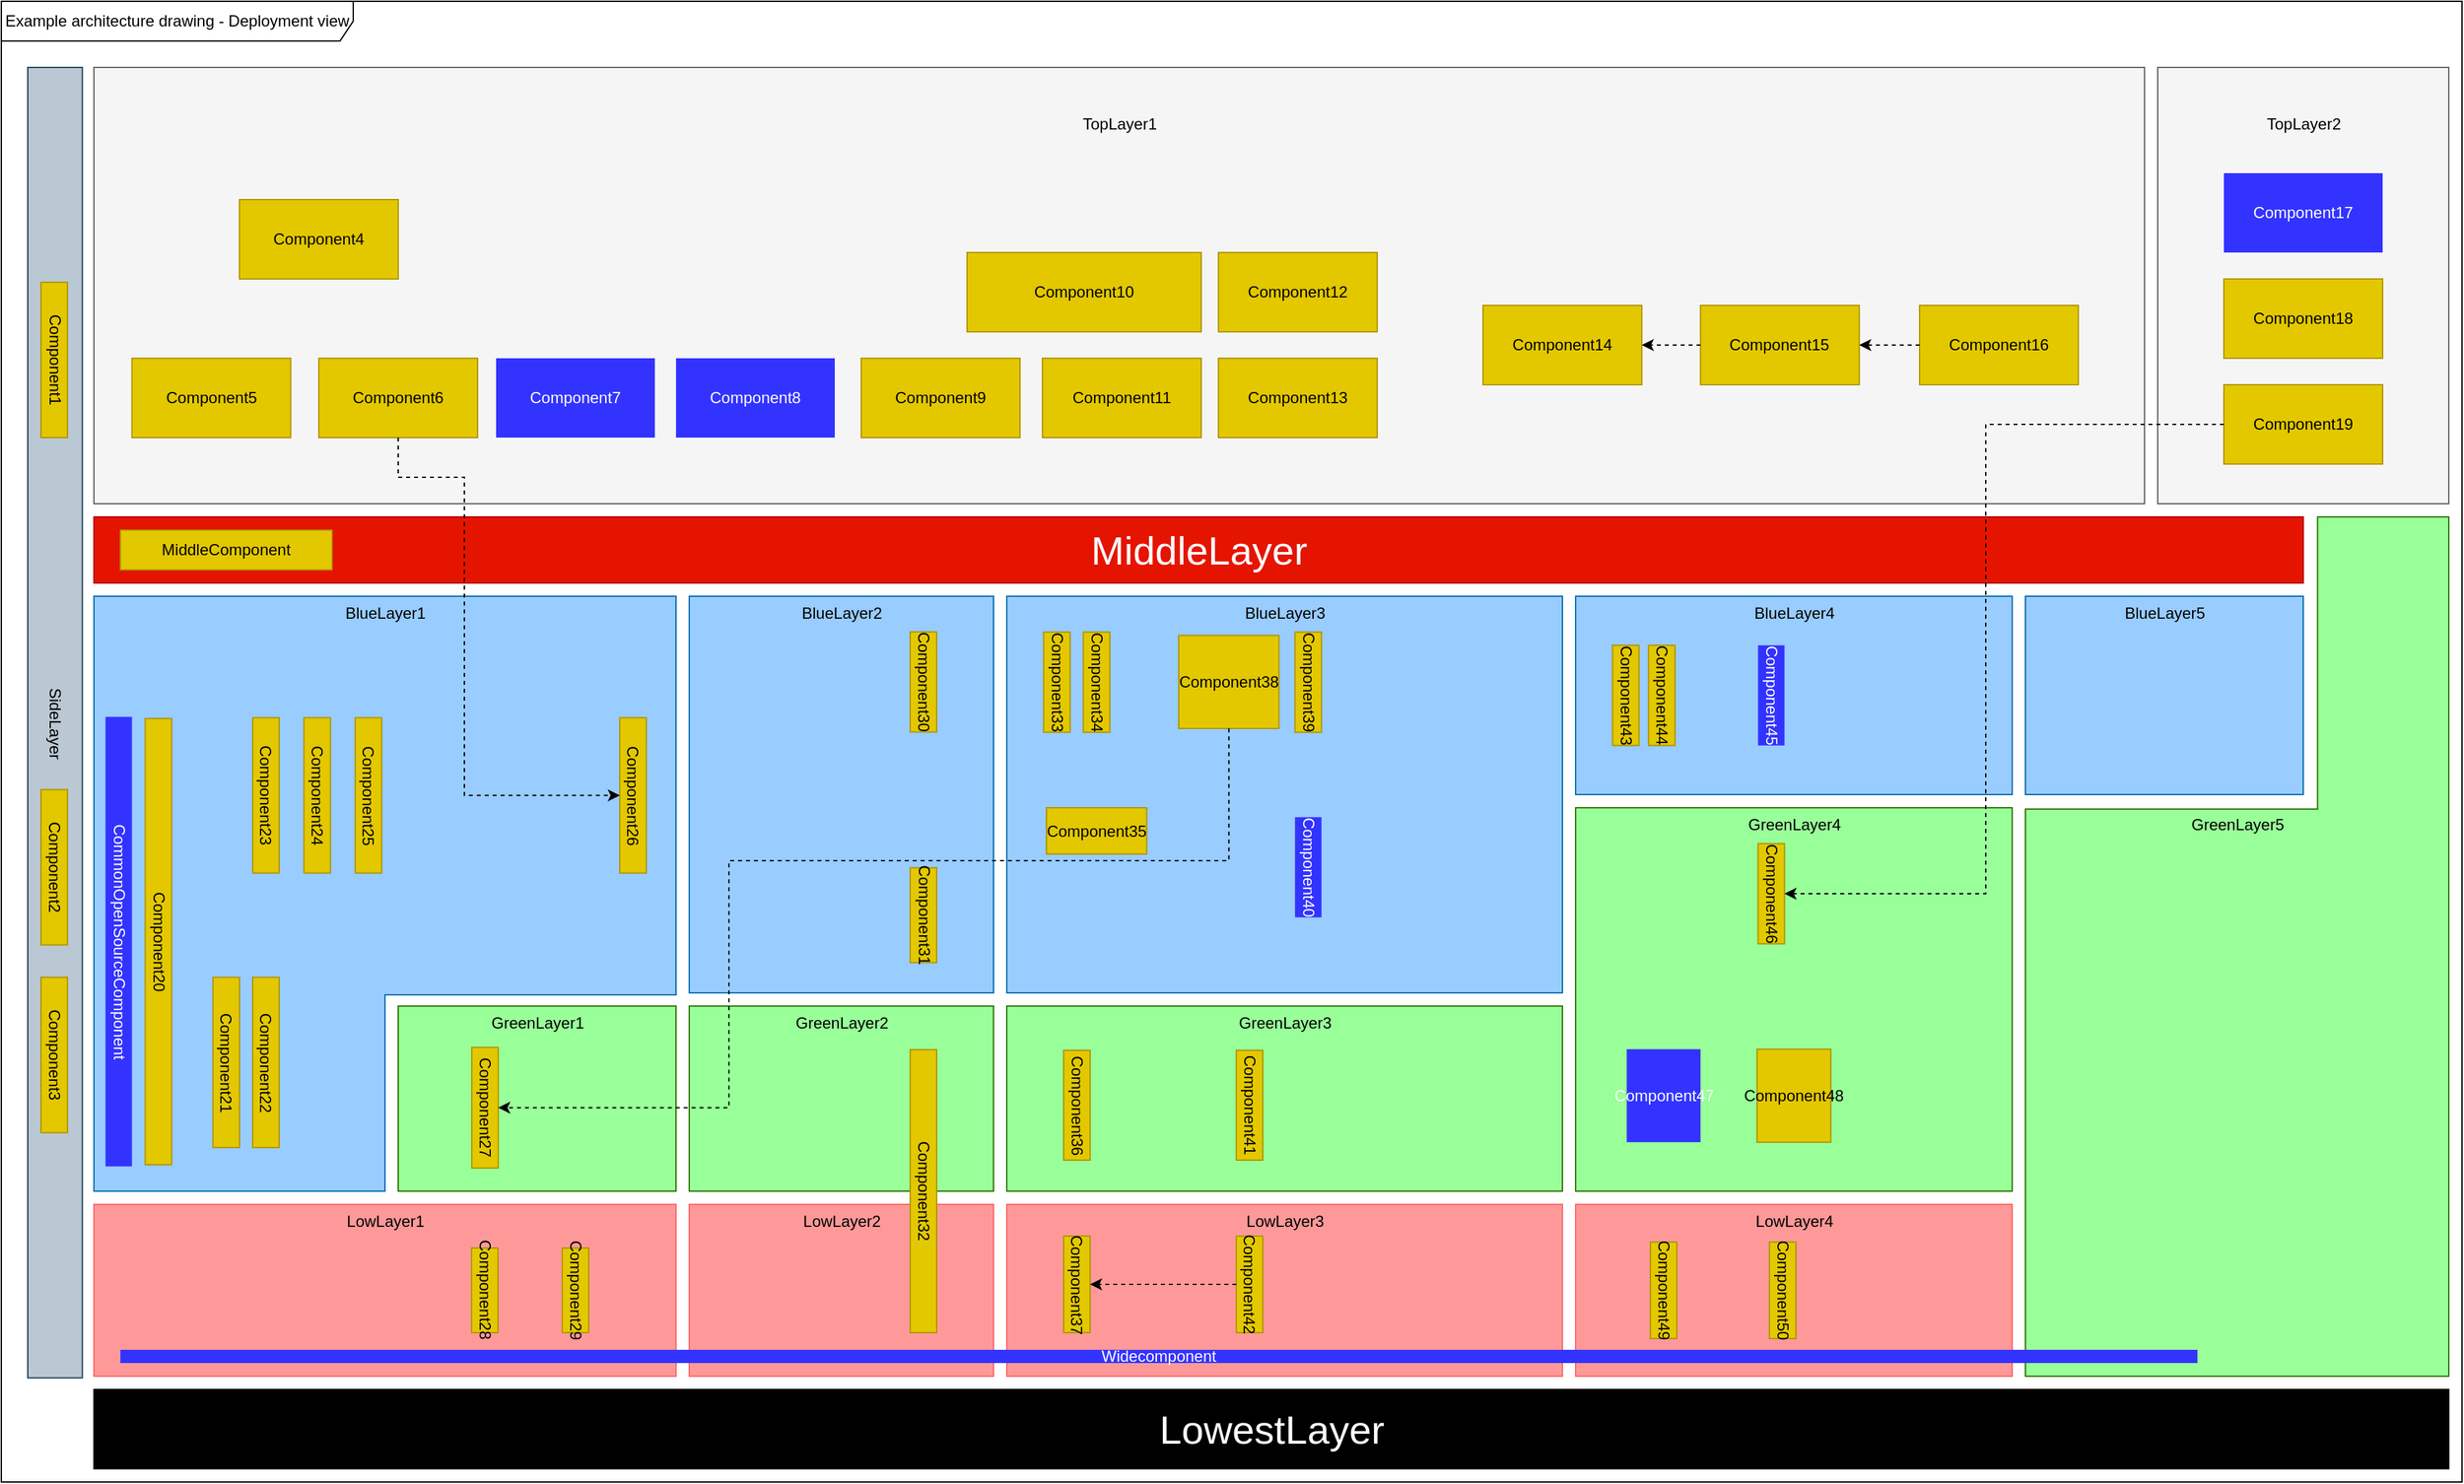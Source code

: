 <mxfile version="16.4.0" type="device">
  <diagram id="4eYznt8E3lfN3n4vERPk" name="Page-1"><mxGraphModel dx="3153" dy="2030" grid="1" gridSize="10" guides="1" tooltips="1" connect="1" arrows="1" fold="1" page="1" pageScale="1" pageWidth="1169" pageHeight="827" math="0" shadow="0"><root><mxCell id="0"/><mxCell id="1" parent="0"/><mxCell id="-IZjzJpV-4UzmD3kmh02-1" value="Example architecture drawing - Deployment view" style="shape=umlFrame;whiteSpace=wrap;html=1;width=266;height=30;fontColor=#000000;" parent="1" vertex="1"><mxGeometry x="40" y="40" width="1860" height="1120" as="geometry"/></mxCell><mxCell id="qDt3_gK_booRMUSueBpF-2" value="TopLayer1" style="verticalLabelPosition=top;verticalAlign=bottom;html=1;shape=mxgraph.basic.polygon;polyCoords=[[0,0],[1,0],[1,0.25],[1,0.75],[1,1],[0,1],[0,0.75],[0,0.25]];polyline=0;fontColor=#000000;fillColor=#f5f5f5;strokeColor=#666666;labelPosition=center;align=center;spacingTop=0;spacing=-50;" parent="1" vertex="1"><mxGeometry x="110" y="90" width="1550" height="330" as="geometry"/></mxCell><mxCell id="M2AuLSZrqFfz5knSvlpv-3" value="SideLayer" style="verticalLabelPosition=middle;verticalAlign=middle;html=1;shape=mxgraph.basic.polygon;polyCoords=[[0,0],[0.75,0],[1,0],[1,1],[0.75,1],[0,1],[0,0.75],[0,0.25]];polyline=0;rotation=90;labelPosition=center;align=center;fillColor=#bac8d3;strokeColor=#23445d;fontColor=#000000;" parent="1" vertex="1"><mxGeometry x="-415" y="565" width="991.25" height="41.25" as="geometry"/></mxCell><mxCell id="M2AuLSZrqFfz5knSvlpv-19" value="TopLayer2" style="verticalLabelPosition=top;verticalAlign=bottom;html=1;shape=mxgraph.basic.polygon;polyCoords=[[0,0],[1,0],[1,0.25],[1,0.75],[1,1],[0,1],[0,0.75],[0,0.25]];polyline=0;fontColor=#000000;fillColor=#f5f5f5;strokeColor=#666666;labelPosition=center;align=center;spacingTop=0;spacing=-50;" parent="1" vertex="1"><mxGeometry x="1670" y="90" width="220" height="330" as="geometry"/></mxCell><mxCell id="M2AuLSZrqFfz5knSvlpv-23" value="MiddleLayer" style="verticalLabelPosition=middle;verticalAlign=middle;html=1;shape=mxgraph.basic.polygon;polyCoords=[[0,0],[1,0],[1,0.25],[1,0.75],[1,1],[0,1],[0,0.75],[0,0.25]];polyline=0;fontColor=#FFFFFF;fillColor=#e51400;strokeColor=#B20000;labelPosition=center;align=center;fontSize=30;" parent="1" vertex="1"><mxGeometry x="110" y="430" width="1670" height="50" as="geometry"/></mxCell><mxCell id="M2AuLSZrqFfz5knSvlpv-25" value="LowestLayer" style="verticalLabelPosition=middle;verticalAlign=middle;html=1;shape=mxgraph.basic.polygon;polyCoords=[[0,0],[1,0],[1,0.25],[1,0.75],[1,1],[0,1],[0,0.75],[0,0.25]];polyline=0;fontColor=#FFFFFF;fillColor=#000000;strokeColor=#000000;labelPosition=center;align=center;fontSize=30;" parent="1" vertex="1"><mxGeometry x="110" y="1090" width="1780" height="60" as="geometry"/></mxCell><mxCell id="M2AuLSZrqFfz5knSvlpv-26" value="BlueLayer1" style="verticalLabelPosition=top;verticalAlign=bottom;html=1;shape=mxgraph.basic.polygon;polyCoords=[[0,0],[1,0],[1,0.25],[1,0.67],[0.5,0.67],[0.5,1],[0,1],[0,0.25]];polyline=0;fillColor=#99CCFF;strokeColor=#006EAF;fontColor=#000000;labelPosition=center;align=center;spacing=-20;labelBackgroundColor=none;" parent="1" vertex="1"><mxGeometry x="110" y="490" width="440" height="450" as="geometry"/></mxCell><mxCell id="M2AuLSZrqFfz5knSvlpv-29" value="BlueLayer2" style="verticalLabelPosition=top;verticalAlign=bottom;html=1;shape=mxgraph.basic.polygon;polyCoords=[[0,0],[1,0],[1,0.25],[1,0.67],[1,1],[0.5,1],[0,1],[0,0.25]];polyline=0;fillColor=#99CCFF;strokeColor=#006EAF;fontColor=#000000;spacing=-20;labelPosition=center;align=center;labelBackgroundColor=none;" parent="1" vertex="1"><mxGeometry x="560" y="490" width="230" height="300" as="geometry"/></mxCell><mxCell id="M2AuLSZrqFfz5knSvlpv-31" value="BlueLayer3" style="verticalLabelPosition=top;verticalAlign=bottom;html=1;shape=mxgraph.basic.polygon;polyCoords=[[0,0],[1,0],[1,0.25],[1,0.67],[1,1],[0.5,1],[0,1],[0,0.25]];polyline=0;fillColor=#99CCFF;strokeColor=#006EAF;fontColor=#000000;labelPosition=center;align=center;spacing=-20;labelBackgroundColor=none;" parent="1" vertex="1"><mxGeometry x="800" y="490" width="420" height="300" as="geometry"/></mxCell><mxCell id="M2AuLSZrqFfz5knSvlpv-32" value="BlueLayer4" style="verticalLabelPosition=top;verticalAlign=bottom;html=1;shape=mxgraph.basic.polygon;polyCoords=[[0,0],[1,0],[1,0.25],[1,0.67],[1,1],[0.5,1],[0,1],[0,0.25]];polyline=0;fillColor=#99CCFF;strokeColor=#006EAF;fontColor=#000000;labelPosition=center;align=center;spacing=-20;labelBackgroundColor=none;" parent="1" vertex="1"><mxGeometry x="1230" y="490" width="330" height="150" as="geometry"/></mxCell><mxCell id="M2AuLSZrqFfz5knSvlpv-33" value="BlueLayer5" style="verticalLabelPosition=top;verticalAlign=bottom;html=1;shape=mxgraph.basic.polygon;polyCoords=[[0,0],[1,0],[1,0.25],[1,0.67],[1,1],[0.5,1],[0,1],[0,0.25]];polyline=0;fillColor=#99CCFF;strokeColor=#006EAF;fontColor=#000000;labelPosition=center;align=center;spacing=-20;" parent="1" vertex="1"><mxGeometry x="1570" y="490" width="210" height="150" as="geometry"/></mxCell><mxCell id="M2AuLSZrqFfz5knSvlpv-35" value="GreenLayer4" style="verticalLabelPosition=top;verticalAlign=bottom;html=1;shape=mxgraph.basic.polygon;polyCoords=[[0,0],[1,0],[1,0.25],[1,0.67],[1,1],[0.5,1],[0,1],[0,0.25]];polyline=0;fillColor=#99FF99;strokeColor=#2D7600;fontColor=#000000;spacing=-20;labelPosition=center;align=center;labelBackgroundColor=none;" parent="1" vertex="1"><mxGeometry x="1230" y="650" width="330" height="290" as="geometry"/></mxCell><mxCell id="M2AuLSZrqFfz5knSvlpv-36" value="GreenLayer1" style="verticalLabelPosition=top;verticalAlign=bottom;html=1;shape=mxgraph.basic.polygon;polyCoords=[[0,0],[1,0],[1,0.25],[1,0.67],[1,1],[0.5,1],[0,1],[0,0.25]];polyline=0;fillColor=#99FF99;strokeColor=#2D7600;fontColor=#000000;labelPosition=center;align=center;spacing=-20;labelBackgroundColor=none;" parent="1" vertex="1"><mxGeometry x="340" y="800" width="210" height="140" as="geometry"/></mxCell><mxCell id="M2AuLSZrqFfz5knSvlpv-37" value="GreenLayer2" style="verticalLabelPosition=top;verticalAlign=bottom;html=1;shape=mxgraph.basic.polygon;polyCoords=[[0,0],[1,0],[1,0.25],[1,0.67],[1,1],[0.5,1],[0,1],[0,0.25]];polyline=0;fillColor=#99FF99;strokeColor=#2D7600;fontColor=#000000;labelPosition=center;align=center;spacing=-20;labelBackgroundColor=none;" parent="1" vertex="1"><mxGeometry x="560" y="800" width="230" height="140" as="geometry"/></mxCell><mxCell id="M2AuLSZrqFfz5knSvlpv-38" value="GreenLayer3" style="verticalLabelPosition=top;verticalAlign=bottom;html=1;shape=mxgraph.basic.polygon;polyCoords=[[0,0],[1,0],[1,0.25],[1,0.67],[1,1],[0.5,1],[0,1],[0,0.25]];polyline=0;fillColor=#99FF99;strokeColor=#2D7600;fontColor=#000000;labelPosition=center;align=center;spacing=-20;labelBackgroundColor=none;" parent="1" vertex="1"><mxGeometry x="800" y="800" width="420" height="140" as="geometry"/></mxCell><mxCell id="M2AuLSZrqFfz5knSvlpv-39" value="GreenLayer5" style="verticalLabelPosition=top;verticalAlign=bottom;html=1;shape=mxgraph.basic.polygon;polyCoords=[[0.69,0.34],[0.69,0],[1,0],[1,0.67],[1,1],[0.5,1],[0,1],[0,0.34]];polyline=0;fillColor=#99FF99;strokeColor=#2D7600;fontColor=#000000;labelPosition=center;align=center;spacing=-240;" parent="1" vertex="1"><mxGeometry x="1570" y="430" width="320" height="650" as="geometry"/></mxCell><mxCell id="M2AuLSZrqFfz5knSvlpv-41" value="LowLayer1" style="verticalLabelPosition=top;verticalAlign=bottom;html=1;shape=mxgraph.basic.polygon;polyCoords=[[0,0],[1,0],[1,0.25],[1,0.67],[1,1],[0.5,1],[0,1],[0,0.25]];polyline=0;fillColor=#FF9999;strokeColor=#FF6666;fontColor=#000000;labelPosition=center;align=center;spacing=-20;labelBackgroundColor=none;" parent="1" vertex="1"><mxGeometry x="110" y="950" width="440" height="130" as="geometry"/></mxCell><mxCell id="M2AuLSZrqFfz5knSvlpv-42" value="LowLayer2" style="verticalLabelPosition=top;verticalAlign=bottom;html=1;shape=mxgraph.basic.polygon;polyCoords=[[0,0],[1,0],[1,0.25],[1,0.67],[1,1],[0.5,1],[0,1],[0,0.25]];polyline=0;fillColor=#FF9999;strokeColor=#FF6666;fontColor=#000000;labelPosition=center;align=center;spacing=-20;labelBackgroundColor=none;" parent="1" vertex="1"><mxGeometry x="560" y="950" width="230" height="130" as="geometry"/></mxCell><mxCell id="M2AuLSZrqFfz5knSvlpv-43" value="LowLayer3" style="verticalLabelPosition=top;verticalAlign=bottom;html=1;shape=mxgraph.basic.polygon;polyCoords=[[0,0],[1,0],[1,0.25],[1,0.67],[1,1],[0.5,1],[0,1],[0,0.25]];polyline=0;fillColor=#FF9999;strokeColor=#FF6666;fontColor=#000000;labelPosition=center;align=center;spacing=-20;labelBackgroundColor=none;" parent="1" vertex="1"><mxGeometry x="800" y="950" width="420" height="130" as="geometry"/></mxCell><mxCell id="M2AuLSZrqFfz5knSvlpv-44" value="LowLayer4" style="verticalLabelPosition=top;verticalAlign=bottom;html=1;shape=mxgraph.basic.polygon;polyCoords=[[0,0],[1,0],[1,0.25],[1,0.67],[1,1],[0.5,1],[0,1],[0,0.25]];polyline=0;fillColor=#FF9999;strokeColor=#FF6666;fontColor=#000000;spacing=-20;labelPosition=center;align=center;labelBackgroundColor=none;" parent="1" vertex="1"><mxGeometry x="1230" y="950" width="330" height="130" as="geometry"/></mxCell><mxCell id="M2AuLSZrqFfz5knSvlpv-4" value="Component1" style="rounded=0;whiteSpace=wrap;html=1;fontColor=#000000;fillColor=#e3c800;strokeColor=#B09500;rotation=90;" parent="1" vertex="1"><mxGeometry x="21.25" y="301.25" width="117.5" height="20" as="geometry"/></mxCell><mxCell id="M2AuLSZrqFfz5knSvlpv-6" value="Component4" style="rounded=0;whiteSpace=wrap;html=1;fontColor=#000000;fillColor=#e3c800;strokeColor=#B09500;" parent="1" vertex="1"><mxGeometry x="220" y="190" width="120" height="60" as="geometry"/></mxCell><mxCell id="M2AuLSZrqFfz5knSvlpv-7" value="Component5" style="rounded=0;html=1;fontColor=#000000;fillColor=#e3c800;strokeColor=#B09500;whiteSpace=wrap;" parent="1" vertex="1"><mxGeometry x="138.75" y="310" width="120" height="60" as="geometry"/></mxCell><mxCell id="M2AuLSZrqFfz5knSvlpv-8" value="Component6" style="rounded=0;html=1;fontColor=#000000;fillColor=#e3c800;strokeColor=#B09500;whiteSpace=wrap;" parent="1" vertex="1"><mxGeometry x="280" y="310" width="120" height="60" as="geometry"/></mxCell><mxCell id="M2AuLSZrqFfz5knSvlpv-9" value="Component7" style="rounded=0;html=1;fontColor=#FFFFFF;fillColor=#3333FF;strokeColor=none;whiteSpace=wrap;" parent="1" vertex="1"><mxGeometry x="414" y="310" width="120" height="60" as="geometry"/></mxCell><mxCell id="M2AuLSZrqFfz5knSvlpv-10" value="Component8" style="rounded=0;html=1;fontColor=#FFFFFF;fillColor=#3333FF;strokeColor=none;whiteSpace=wrap;" parent="1" vertex="1"><mxGeometry x="550" y="310" width="120" height="60" as="geometry"/></mxCell><mxCell id="M2AuLSZrqFfz5knSvlpv-11" value="Component9" style="rounded=0;html=1;fontColor=#000000;fillColor=#e3c800;strokeColor=#B09500;whiteSpace=wrap;" parent="1" vertex="1"><mxGeometry x="690" y="310" width="120" height="60" as="geometry"/></mxCell><mxCell id="M2AuLSZrqFfz5knSvlpv-12" value="Component11" style="rounded=0;html=1;fontColor=#000000;fillColor=#e3c800;strokeColor=#B09500;whiteSpace=wrap;" parent="1" vertex="1"><mxGeometry x="827" y="310" width="120" height="60" as="geometry"/></mxCell><mxCell id="M2AuLSZrqFfz5knSvlpv-13" value="Component10" style="rounded=0;html=1;fontColor=#000000;fillColor=#e3c800;strokeColor=#B09500;whiteSpace=wrap;" parent="1" vertex="1"><mxGeometry x="770" y="230" width="177" height="60" as="geometry"/></mxCell><mxCell id="M2AuLSZrqFfz5knSvlpv-14" value="Component13" style="rounded=0;html=1;fontColor=#000000;fillColor=#e3c800;strokeColor=#B09500;whiteSpace=wrap;" parent="1" vertex="1"><mxGeometry x="960" y="310" width="120" height="60" as="geometry"/></mxCell><mxCell id="M2AuLSZrqFfz5knSvlpv-15" value="Component12" style="rounded=0;html=1;fontColor=#000000;fillColor=#e3c800;strokeColor=#B09500;whiteSpace=wrap;" parent="1" vertex="1"><mxGeometry x="960" y="230" width="120" height="60" as="geometry"/></mxCell><mxCell id="M2AuLSZrqFfz5knSvlpv-16" value="Component14" style="rounded=0;html=1;fontColor=#000000;fillColor=#e3c800;strokeColor=#B09500;whiteSpace=wrap;" parent="1" vertex="1"><mxGeometry x="1160" y="270" width="120" height="60" as="geometry"/></mxCell><mxCell id="M2AuLSZrqFfz5knSvlpv-17" value="Component15" style="rounded=0;html=1;fontColor=#000000;fillColor=#e3c800;strokeColor=#B09500;whiteSpace=wrap;" parent="1" vertex="1"><mxGeometry x="1324.38" y="270" width="120" height="60" as="geometry"/></mxCell><mxCell id="M2AuLSZrqFfz5knSvlpv-18" value="Component16" style="rounded=0;html=1;fontColor=#000000;fillColor=#e3c800;strokeColor=#B09500;whiteSpace=wrap;" parent="1" vertex="1"><mxGeometry x="1490" y="270" width="120" height="60" as="geometry"/></mxCell><mxCell id="M2AuLSZrqFfz5knSvlpv-20" value="Component17" style="rounded=0;html=1;fontColor=#FFFFFF;fillColor=#3333FF;strokeColor=none;whiteSpace=wrap;" parent="1" vertex="1"><mxGeometry x="1720" y="170" width="120" height="60" as="geometry"/></mxCell><mxCell id="M2AuLSZrqFfz5knSvlpv-21" value="Component18" style="rounded=0;html=1;fontColor=#000000;fillColor=#e3c800;strokeColor=#B09500;whiteSpace=wrap;" parent="1" vertex="1"><mxGeometry x="1720" y="250" width="120" height="60" as="geometry"/></mxCell><mxCell id="M2AuLSZrqFfz5knSvlpv-22" value="Component19" style="rounded=0;html=1;fontColor=#000000;fillColor=#e3c800;strokeColor=#B09500;whiteSpace=wrap;" parent="1" vertex="1"><mxGeometry x="1720" y="330" width="120" height="60" as="geometry"/></mxCell><mxCell id="M2AuLSZrqFfz5knSvlpv-24" value="MiddleComponent" style="rounded=0;whiteSpace=wrap;html=1;fontColor=#000000;fillColor=#e3c800;strokeColor=#B09500;" parent="1" vertex="1"><mxGeometry x="130" y="440" width="160" height="30" as="geometry"/></mxCell><mxCell id="M2AuLSZrqFfz5knSvlpv-27" value="Component2" style="rounded=0;whiteSpace=wrap;html=1;fontColor=#000000;fillColor=#e3c800;strokeColor=#B09500;rotation=90;labelBackgroundColor=none;" parent="1" vertex="1"><mxGeometry x="21.25" y="685" width="117.5" height="20" as="geometry"/></mxCell><mxCell id="M2AuLSZrqFfz5knSvlpv-28" value="Component3" style="rounded=0;whiteSpace=wrap;html=1;fontColor=#000000;fillColor=#e3c800;strokeColor=#B09500;rotation=90;labelBackgroundColor=none;" parent="1" vertex="1"><mxGeometry x="21.25" y="827" width="117.5" height="20" as="geometry"/></mxCell><mxCell id="wy8exXfsnPdSOKia4kse-1" value="Widecomponent" style="rounded=0;whiteSpace=wrap;html=1;fontColor=#FFFFFF;fillColor=#3333FF;strokeColor=none;" parent="1" vertex="1"><mxGeometry x="130" y="1060" width="1570" height="10" as="geometry"/></mxCell><mxCell id="wy8exXfsnPdSOKia4kse-2" value="CommonOpenSourceComponent" style="rounded=0;whiteSpace=wrap;html=1;fontColor=#FFFFFF;fillColor=#3333FF;strokeColor=none;rotation=90;labelBackgroundColor=none;" parent="1" vertex="1"><mxGeometry x="-41.25" y="741.25" width="340" height="20" as="geometry"/></mxCell><mxCell id="wy8exXfsnPdSOKia4kse-3" value="Component20" style="rounded=0;whiteSpace=wrap;html=1;fontColor=#000000;fillColor=#e3c800;strokeColor=#B09500;rotation=90;labelBackgroundColor=none;" parent="1" vertex="1"><mxGeometry x="-10" y="741.25" width="337.5" height="20" as="geometry"/></mxCell><mxCell id="wy8exXfsnPdSOKia4kse-4" value="Component21" style="rounded=0;whiteSpace=wrap;html=1;fontColor=#000000;fillColor=#e3c800;strokeColor=#B09500;rotation=90;labelBackgroundColor=none;" parent="1" vertex="1"><mxGeometry x="145.63" y="832.63" width="128.75" height="20" as="geometry"/></mxCell><mxCell id="wy8exXfsnPdSOKia4kse-6" value="Component22" style="rounded=0;whiteSpace=wrap;html=1;fontColor=#000000;fillColor=#e3c800;strokeColor=#B09500;rotation=90;labelBackgroundColor=none;" parent="1" vertex="1"><mxGeometry x="175.63" y="832.63" width="128.75" height="20" as="geometry"/></mxCell><mxCell id="wy8exXfsnPdSOKia4kse-7" value="Component23" style="rounded=0;whiteSpace=wrap;html=1;fontColor=#000000;fillColor=#e3c800;strokeColor=#B09500;rotation=90;labelBackgroundColor=none;" parent="1" vertex="1"><mxGeometry x="181.25" y="630.63" width="117.5" height="20" as="geometry"/></mxCell><mxCell id="wy8exXfsnPdSOKia4kse-8" value="Component24" style="rounded=0;whiteSpace=wrap;html=1;fontColor=#000000;fillColor=#e3c800;strokeColor=#B09500;rotation=90;labelBackgroundColor=none;" parent="1" vertex="1"><mxGeometry x="220" y="630.63" width="117.5" height="20" as="geometry"/></mxCell><mxCell id="wy8exXfsnPdSOKia4kse-9" value="Component25" style="rounded=0;whiteSpace=wrap;html=1;fontColor=#000000;fillColor=#e3c800;strokeColor=#B09500;rotation=90;labelBackgroundColor=none;" parent="1" vertex="1"><mxGeometry x="258.75" y="630.63" width="117.5" height="20" as="geometry"/></mxCell><mxCell id="wy8exXfsnPdSOKia4kse-11" value="Component27" style="rounded=0;whiteSpace=wrap;html=1;fontColor=#000000;fillColor=#e3c800;strokeColor=#B09500;rotation=90;labelBackgroundColor=none;" parent="1" vertex="1"><mxGeometry x="360" y="866.87" width="91.25" height="20" as="geometry"/></mxCell><mxCell id="wy8exXfsnPdSOKia4kse-15" value="Component26" style="rounded=0;whiteSpace=wrap;html=1;fontColor=#000000;fillColor=#e3c800;strokeColor=#B09500;rotation=90;labelBackgroundColor=none;" parent="1" vertex="1"><mxGeometry x="458.75" y="630.63" width="117.5" height="20" as="geometry"/></mxCell><mxCell id="wy8exXfsnPdSOKia4kse-17" value="Component28" style="rounded=0;whiteSpace=wrap;html=1;fontColor=#000000;fillColor=#e3c800;strokeColor=#B09500;rotation=90;labelBackgroundColor=none;" parent="1" vertex="1"><mxGeometry x="373.44" y="1005" width="64" height="20" as="geometry"/></mxCell><mxCell id="wy8exXfsnPdSOKia4kse-18" value="Component29" style="rounded=0;whiteSpace=wrap;html=1;fontColor=#000000;fillColor=#e3c800;strokeColor=#B09500;rotation=90;labelBackgroundColor=none;" parent="1" vertex="1"><mxGeometry x="442" y="1005" width="64" height="20" as="geometry"/></mxCell><mxCell id="wy8exXfsnPdSOKia4kse-19" value="Component32" style="rounded=0;whiteSpace=wrap;html=1;fontColor=#000000;fillColor=#e3c800;strokeColor=#B09500;rotation=90;labelBackgroundColor=none;" parent="1" vertex="1"><mxGeometry x="630" y="930" width="214" height="20" as="geometry"/></mxCell><mxCell id="wy8exXfsnPdSOKia4kse-20" value="Component37" style="rounded=0;whiteSpace=wrap;html=1;fontColor=#000000;fillColor=#e3c800;strokeColor=#B09500;rotation=90;labelBackgroundColor=none;" parent="1" vertex="1"><mxGeometry x="816.5" y="1000.5" width="73" height="20" as="geometry"/></mxCell><mxCell id="wy8exXfsnPdSOKia4kse-21" value="Component42" style="rounded=0;whiteSpace=wrap;html=1;fontColor=#000000;fillColor=#e3c800;strokeColor=#B09500;rotation=90;labelBackgroundColor=none;" parent="1" vertex="1"><mxGeometry x="947" y="1000.5" width="73" height="20" as="geometry"/></mxCell><mxCell id="wy8exXfsnPdSOKia4kse-22" value="Component41" style="rounded=0;whiteSpace=wrap;html=1;fontColor=#000000;fillColor=#e3c800;strokeColor=#B09500;rotation=90;labelBackgroundColor=none;" parent="1" vertex="1"><mxGeometry x="942" y="865" width="83" height="20" as="geometry"/></mxCell><mxCell id="wy8exXfsnPdSOKia4kse-23" value="Component36" style="rounded=0;whiteSpace=wrap;html=1;fontColor=#000000;fillColor=#e3c800;strokeColor=#B09500;rotation=90;labelBackgroundColor=none;" parent="1" vertex="1"><mxGeometry x="811.5" y="865" width="83" height="20" as="geometry"/></mxCell><mxCell id="wy8exXfsnPdSOKia4kse-24" value="Component49" style="rounded=0;whiteSpace=wrap;html=1;fontColor=#000000;fillColor=#e3c800;strokeColor=#B09500;rotation=90;labelBackgroundColor=none;" parent="1" vertex="1"><mxGeometry x="1260" y="1005" width="73" height="20" as="geometry"/></mxCell><mxCell id="wy8exXfsnPdSOKia4kse-25" value="Component50" style="rounded=0;whiteSpace=wrap;html=1;fontColor=#000000;fillColor=#e3c800;strokeColor=#B09500;rotation=90;labelBackgroundColor=none;" parent="1" vertex="1"><mxGeometry x="1350" y="1005" width="73" height="20" as="geometry"/></mxCell><mxCell id="wy8exXfsnPdSOKia4kse-26" value="Component31" style="rounded=0;whiteSpace=wrap;html=1;fontColor=#000000;fillColor=#e3c800;strokeColor=#B09500;rotation=90;labelBackgroundColor=none;" parent="1" vertex="1"><mxGeometry x="701.13" y="721.25" width="71.75" height="20" as="geometry"/></mxCell><mxCell id="wy8exXfsnPdSOKia4kse-27" value="Component30" style="rounded=0;whiteSpace=wrap;html=1;fontColor=#000000;fillColor=#e3c800;strokeColor=#B09500;rotation=90;labelBackgroundColor=none;" parent="1" vertex="1"><mxGeometry x="699.13" y="544.84" width="75.75" height="20" as="geometry"/></mxCell><mxCell id="wy8exXfsnPdSOKia4kse-28" value="Component33" style="rounded=0;whiteSpace=wrap;html=1;fontColor=#000000;fillColor=#e3c800;strokeColor=#B09500;rotation=90;labelBackgroundColor=none;" parent="1" vertex="1"><mxGeometry x="800" y="545" width="75.75" height="20" as="geometry"/></mxCell><mxCell id="wy8exXfsnPdSOKia4kse-29" value="Component34" style="rounded=0;whiteSpace=wrap;html=1;fontColor=#000000;fillColor=#e3c800;strokeColor=#B09500;rotation=90;labelBackgroundColor=none;" parent="1" vertex="1"><mxGeometry x="830" y="545" width="75.75" height="20" as="geometry"/></mxCell><mxCell id="wy8exXfsnPdSOKia4kse-30" value="Component35" style="rounded=0;whiteSpace=wrap;html=1;fontColor=#000000;fillColor=#e3c800;strokeColor=#B09500;rotation=0;labelBackgroundColor=none;" parent="1" vertex="1"><mxGeometry x="830" y="650" width="75.75" height="35" as="geometry"/></mxCell><mxCell id="wy8exXfsnPdSOKia4kse-31" value="Component39" style="rounded=0;whiteSpace=wrap;html=1;fontColor=#000000;fillColor=#e3c800;strokeColor=#B09500;rotation=90;labelBackgroundColor=none;" parent="1" vertex="1"><mxGeometry x="990" y="545" width="75.75" height="20" as="geometry"/></mxCell><mxCell id="wy8exXfsnPdSOKia4kse-32" value="Component38" style="rounded=0;whiteSpace=wrap;html=1;fontColor=#000000;fillColor=#e3c800;strokeColor=#B09500;rotation=0;labelBackgroundColor=none;" parent="1" vertex="1"><mxGeometry x="930" y="519.68" width="75.75" height="70.32" as="geometry"/></mxCell><mxCell id="wy8exXfsnPdSOKia4kse-33" value="Component40" style="rounded=0;whiteSpace=wrap;html=1;fontColor=#FFFFFF;fillColor=#3333FF;strokeColor=none;rotation=90;labelBackgroundColor=none;gradientColor=none;" parent="1" vertex="1"><mxGeometry x="990" y="685" width="75.75" height="20" as="geometry"/></mxCell><mxCell id="wy8exXfsnPdSOKia4kse-34" value="Component46" style="rounded=0;whiteSpace=wrap;html=1;fontColor=#000000;fillColor=#e3c800;strokeColor=#B09500;rotation=90;labelBackgroundColor=none;" parent="1" vertex="1"><mxGeometry x="1340" y="705" width="75.75" height="20" as="geometry"/></mxCell><mxCell id="wy8exXfsnPdSOKia4kse-35" value="Component47" style="rounded=0;whiteSpace=wrap;html=1;fontColor=#FFFFFF;fillColor=#3333FF;strokeColor=none;rotation=0;labelBackgroundColor=none;" parent="1" vertex="1"><mxGeometry x="1268.63" y="832.63" width="55.75" height="70.32" as="geometry"/></mxCell><mxCell id="wy8exXfsnPdSOKia4kse-36" value="Component48" style="rounded=0;whiteSpace=wrap;html=1;fontColor=#000000;fillColor=#e3c800;strokeColor=#B09500;rotation=0;labelBackgroundColor=none;" parent="1" vertex="1"><mxGeometry x="1367.12" y="832.63" width="55.75" height="70.32" as="geometry"/></mxCell><mxCell id="wy8exXfsnPdSOKia4kse-37" value="Component45" style="rounded=0;whiteSpace=wrap;html=1;fontColor=#FFFFFF;fillColor=#3333FF;strokeColor=none;rotation=90;labelBackgroundColor=none;" parent="1" vertex="1"><mxGeometry x="1340" y="555" width="75.75" height="20" as="geometry"/></mxCell><mxCell id="wy8exXfsnPdSOKia4kse-38" value="Component43" style="rounded=0;whiteSpace=wrap;html=1;fontColor=#000000;fillColor=#e3c800;strokeColor=#B09500;rotation=90;labelBackgroundColor=none;" parent="1" vertex="1"><mxGeometry x="1230" y="555" width="75.75" height="20" as="geometry"/></mxCell><mxCell id="wy8exXfsnPdSOKia4kse-39" value="Component44" style="rounded=0;whiteSpace=wrap;html=1;fontColor=#000000;fillColor=#e3c800;strokeColor=#B09500;rotation=90;labelBackgroundColor=none;" parent="1" vertex="1"><mxGeometry x="1257.25" y="555" width="75.75" height="20" as="geometry"/></mxCell><mxCell id="7fXd0_dTZUKaCmqwgGwp-4" style="edgeStyle=orthogonalEdgeStyle;rounded=0;orthogonalLoop=1;jettySize=auto;html=1;entryX=1;entryY=0.5;entryDx=0;entryDy=0;dashed=1;" parent="1" source="M2AuLSZrqFfz5knSvlpv-17" target="M2AuLSZrqFfz5knSvlpv-16" edge="1"><mxGeometry relative="1" as="geometry"/></mxCell><mxCell id="7fXd0_dTZUKaCmqwgGwp-3" style="edgeStyle=orthogonalEdgeStyle;rounded=0;orthogonalLoop=1;jettySize=auto;html=1;entryX=1;entryY=0.5;entryDx=0;entryDy=0;dashed=1;" parent="1" source="M2AuLSZrqFfz5knSvlpv-18" target="M2AuLSZrqFfz5knSvlpv-17" edge="1"><mxGeometry relative="1" as="geometry"/></mxCell><mxCell id="7fXd0_dTZUKaCmqwgGwp-1" style="edgeStyle=orthogonalEdgeStyle;rounded=0;orthogonalLoop=1;jettySize=auto;html=1;entryX=0.5;entryY=0;entryDx=0;entryDy=0;dashed=1;" parent="1" source="wy8exXfsnPdSOKia4kse-21" target="wy8exXfsnPdSOKia4kse-20" edge="1"><mxGeometry relative="1" as="geometry"/></mxCell><mxCell id="7fXd0_dTZUKaCmqwgGwp-2" style="edgeStyle=orthogonalEdgeStyle;rounded=0;orthogonalLoop=1;jettySize=auto;html=1;entryX=0.5;entryY=0;entryDx=0;entryDy=0;dashed=1;" parent="1" source="wy8exXfsnPdSOKia4kse-32" target="wy8exXfsnPdSOKia4kse-11" edge="1"><mxGeometry relative="1" as="geometry"><Array as="points"><mxPoint x="968" y="690"/><mxPoint x="590" y="690"/><mxPoint x="590" y="877"/></Array></mxGeometry></mxCell><mxCell id="7fXd0_dTZUKaCmqwgGwp-5" style="edgeStyle=orthogonalEdgeStyle;rounded=0;orthogonalLoop=1;jettySize=auto;html=1;entryX=0.5;entryY=1;entryDx=0;entryDy=0;dashed=1;exitX=0.5;exitY=1;exitDx=0;exitDy=0;" parent="1" source="M2AuLSZrqFfz5knSvlpv-8" target="wy8exXfsnPdSOKia4kse-15" edge="1"><mxGeometry relative="1" as="geometry"><Array as="points"><mxPoint x="340" y="400"/><mxPoint x="390" y="400"/><mxPoint x="390" y="641"/></Array><mxPoint x="390.0" y="370" as="sourcePoint"/></mxGeometry></mxCell><mxCell id="7fXd0_dTZUKaCmqwgGwp-6" style="edgeStyle=orthogonalEdgeStyle;rounded=0;orthogonalLoop=1;jettySize=auto;html=1;entryX=0.5;entryY=0;entryDx=0;entryDy=0;dashed=1;" parent="1" source="M2AuLSZrqFfz5knSvlpv-22" target="wy8exXfsnPdSOKia4kse-34" edge="1"><mxGeometry relative="1" as="geometry"><Array as="points"><mxPoint x="1540" y="360"/><mxPoint x="1540" y="715"/></Array></mxGeometry></mxCell></root></mxGraphModel></diagram>
</mxfile>
